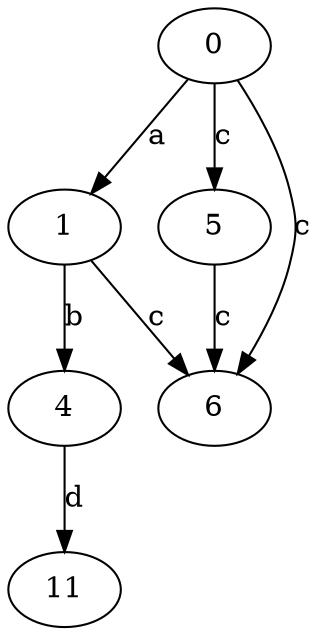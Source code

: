 strict digraph  {
1;
4;
5;
6;
0;
11;
1 -> 4  [label=b];
1 -> 6  [label=c];
4 -> 11  [label=d];
5 -> 6  [label=c];
0 -> 1  [label=a];
0 -> 5  [label=c];
0 -> 6  [label=c];
}
